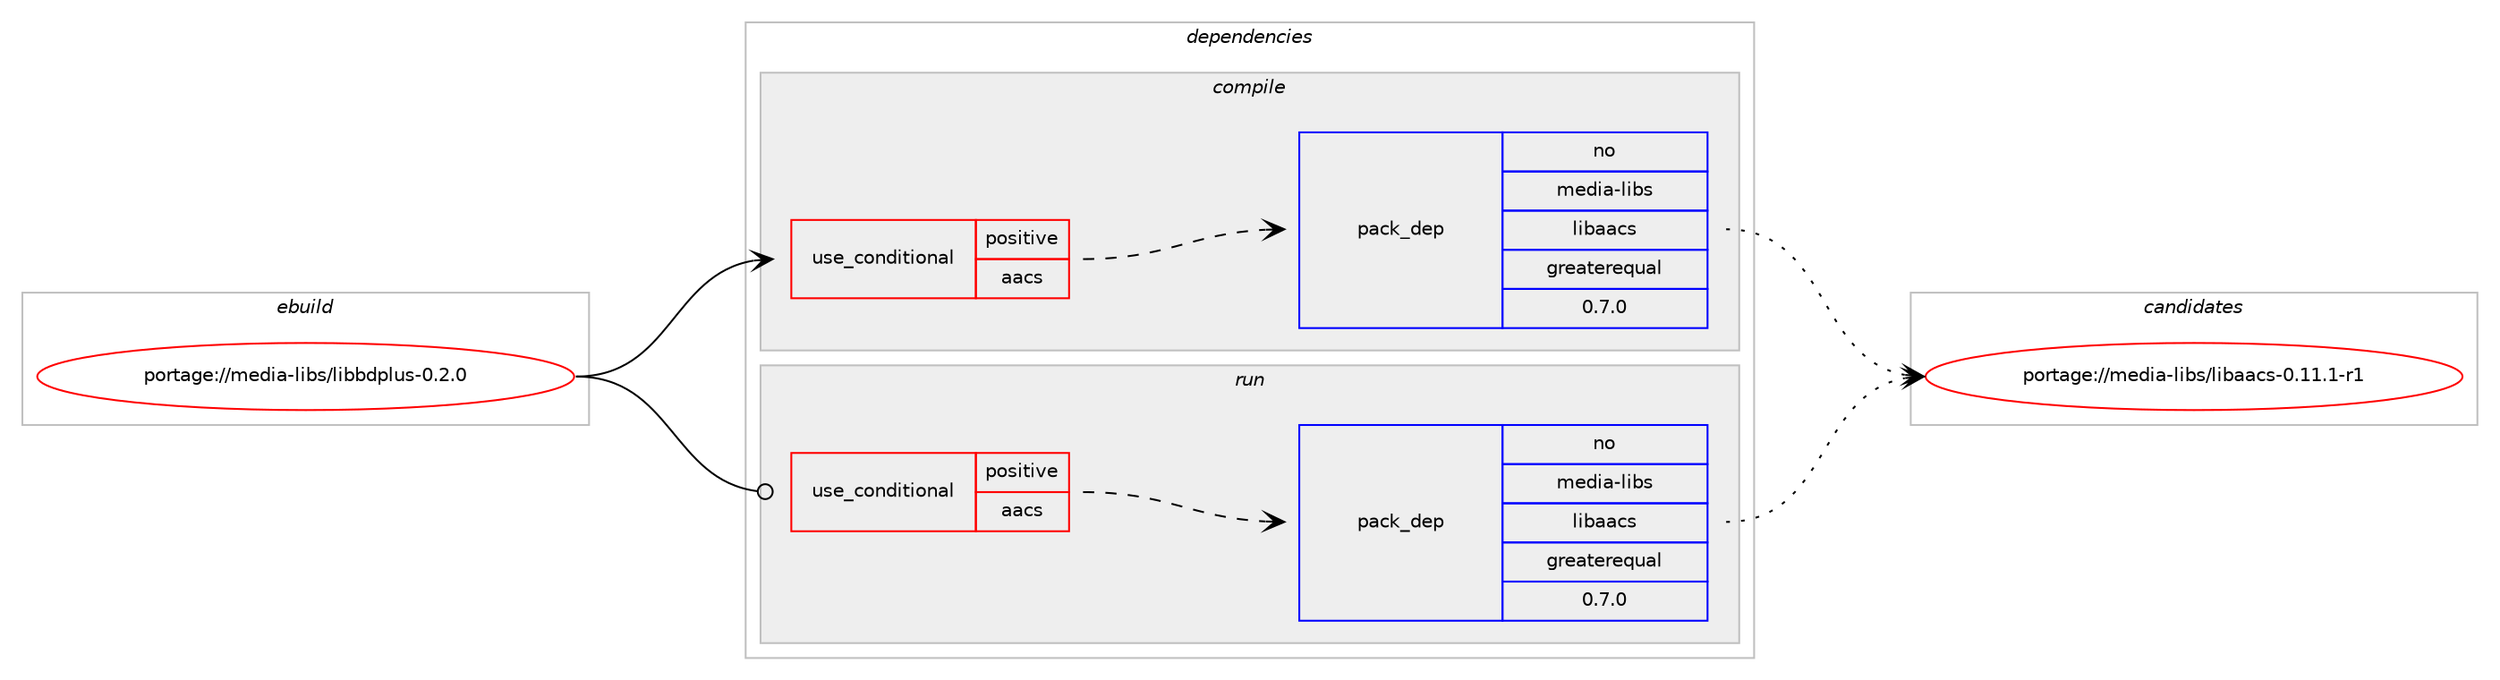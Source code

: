 digraph prolog {

# *************
# Graph options
# *************

newrank=true;
concentrate=true;
compound=true;
graph [rankdir=LR,fontname=Helvetica,fontsize=10,ranksep=1.5];#, ranksep=2.5, nodesep=0.2];
edge  [arrowhead=vee];
node  [fontname=Helvetica,fontsize=10];

# **********
# The ebuild
# **********

subgraph cluster_leftcol {
color=gray;
rank=same;
label=<<i>ebuild</i>>;
id [label="portage://media-libs/libbdplus-0.2.0", color=red, width=4, href="../media-libs/libbdplus-0.2.0.svg"];
}

# ****************
# The dependencies
# ****************

subgraph cluster_midcol {
color=gray;
label=<<i>dependencies</i>>;
subgraph cluster_compile {
fillcolor="#eeeeee";
style=filled;
label=<<i>compile</i>>;
subgraph cond73714 {
dependency155436 [label=<<TABLE BORDER="0" CELLBORDER="1" CELLSPACING="0" CELLPADDING="4"><TR><TD ROWSPAN="3" CELLPADDING="10">use_conditional</TD></TR><TR><TD>positive</TD></TR><TR><TD>aacs</TD></TR></TABLE>>, shape=none, color=red];
subgraph pack79408 {
dependency155437 [label=<<TABLE BORDER="0" CELLBORDER="1" CELLSPACING="0" CELLPADDING="4" WIDTH="220"><TR><TD ROWSPAN="6" CELLPADDING="30">pack_dep</TD></TR><TR><TD WIDTH="110">no</TD></TR><TR><TD>media-libs</TD></TR><TR><TD>libaacs</TD></TR><TR><TD>greaterequal</TD></TR><TR><TD>0.7.0</TD></TR></TABLE>>, shape=none, color=blue];
}
dependency155436:e -> dependency155437:w [weight=20,style="dashed",arrowhead="vee"];
}
id:e -> dependency155436:w [weight=20,style="solid",arrowhead="vee"];
# *** BEGIN UNKNOWN DEPENDENCY TYPE (TODO) ***
# id -> package_dependency(portage://media-libs/libbdplus-0.2.0,install,no,dev-libs,libgcrypt,none,[,,],any_same_slot,[use(optenable(abi_x86_32),negative),use(optenable(abi_x86_64),negative),use(optenable(abi_x86_x32),negative),use(optenable(abi_mips_n32),negative),use(optenable(abi_mips_n64),negative),use(optenable(abi_mips_o32),negative),use(optenable(abi_s390_32),negative),use(optenable(abi_s390_64),negative)])
# *** END UNKNOWN DEPENDENCY TYPE (TODO) ***

# *** BEGIN UNKNOWN DEPENDENCY TYPE (TODO) ***
# id -> package_dependency(portage://media-libs/libbdplus-0.2.0,install,no,dev-libs,libgpg-error,none,[,,],[],[use(optenable(abi_x86_32),negative),use(optenable(abi_x86_64),negative),use(optenable(abi_x86_x32),negative),use(optenable(abi_mips_n32),negative),use(optenable(abi_mips_n64),negative),use(optenable(abi_mips_o32),negative),use(optenable(abi_s390_32),negative),use(optenable(abi_s390_64),negative)])
# *** END UNKNOWN DEPENDENCY TYPE (TODO) ***

}
subgraph cluster_compileandrun {
fillcolor="#eeeeee";
style=filled;
label=<<i>compile and run</i>>;
}
subgraph cluster_run {
fillcolor="#eeeeee";
style=filled;
label=<<i>run</i>>;
subgraph cond73715 {
dependency155438 [label=<<TABLE BORDER="0" CELLBORDER="1" CELLSPACING="0" CELLPADDING="4"><TR><TD ROWSPAN="3" CELLPADDING="10">use_conditional</TD></TR><TR><TD>positive</TD></TR><TR><TD>aacs</TD></TR></TABLE>>, shape=none, color=red];
subgraph pack79409 {
dependency155439 [label=<<TABLE BORDER="0" CELLBORDER="1" CELLSPACING="0" CELLPADDING="4" WIDTH="220"><TR><TD ROWSPAN="6" CELLPADDING="30">pack_dep</TD></TR><TR><TD WIDTH="110">no</TD></TR><TR><TD>media-libs</TD></TR><TR><TD>libaacs</TD></TR><TR><TD>greaterequal</TD></TR><TR><TD>0.7.0</TD></TR></TABLE>>, shape=none, color=blue];
}
dependency155438:e -> dependency155439:w [weight=20,style="dashed",arrowhead="vee"];
}
id:e -> dependency155438:w [weight=20,style="solid",arrowhead="odot"];
# *** BEGIN UNKNOWN DEPENDENCY TYPE (TODO) ***
# id -> package_dependency(portage://media-libs/libbdplus-0.2.0,run,no,dev-libs,libgcrypt,none,[,,],any_same_slot,[use(optenable(abi_x86_32),negative),use(optenable(abi_x86_64),negative),use(optenable(abi_x86_x32),negative),use(optenable(abi_mips_n32),negative),use(optenable(abi_mips_n64),negative),use(optenable(abi_mips_o32),negative),use(optenable(abi_s390_32),negative),use(optenable(abi_s390_64),negative)])
# *** END UNKNOWN DEPENDENCY TYPE (TODO) ***

# *** BEGIN UNKNOWN DEPENDENCY TYPE (TODO) ***
# id -> package_dependency(portage://media-libs/libbdplus-0.2.0,run,no,dev-libs,libgpg-error,none,[,,],[],[use(optenable(abi_x86_32),negative),use(optenable(abi_x86_64),negative),use(optenable(abi_x86_x32),negative),use(optenable(abi_mips_n32),negative),use(optenable(abi_mips_n64),negative),use(optenable(abi_mips_o32),negative),use(optenable(abi_s390_32),negative),use(optenable(abi_s390_64),negative)])
# *** END UNKNOWN DEPENDENCY TYPE (TODO) ***

}
}

# **************
# The candidates
# **************

subgraph cluster_choices {
rank=same;
color=gray;
label=<<i>candidates</i>>;

subgraph choice79408 {
color=black;
nodesep=1;
choice1091011001059745108105981154710810598979799115454846494946494511449 [label="portage://media-libs/libaacs-0.11.1-r1", color=red, width=4,href="../media-libs/libaacs-0.11.1-r1.svg"];
dependency155437:e -> choice1091011001059745108105981154710810598979799115454846494946494511449:w [style=dotted,weight="100"];
}
subgraph choice79409 {
color=black;
nodesep=1;
choice1091011001059745108105981154710810598979799115454846494946494511449 [label="portage://media-libs/libaacs-0.11.1-r1", color=red, width=4,href="../media-libs/libaacs-0.11.1-r1.svg"];
dependency155439:e -> choice1091011001059745108105981154710810598979799115454846494946494511449:w [style=dotted,weight="100"];
}
}

}
